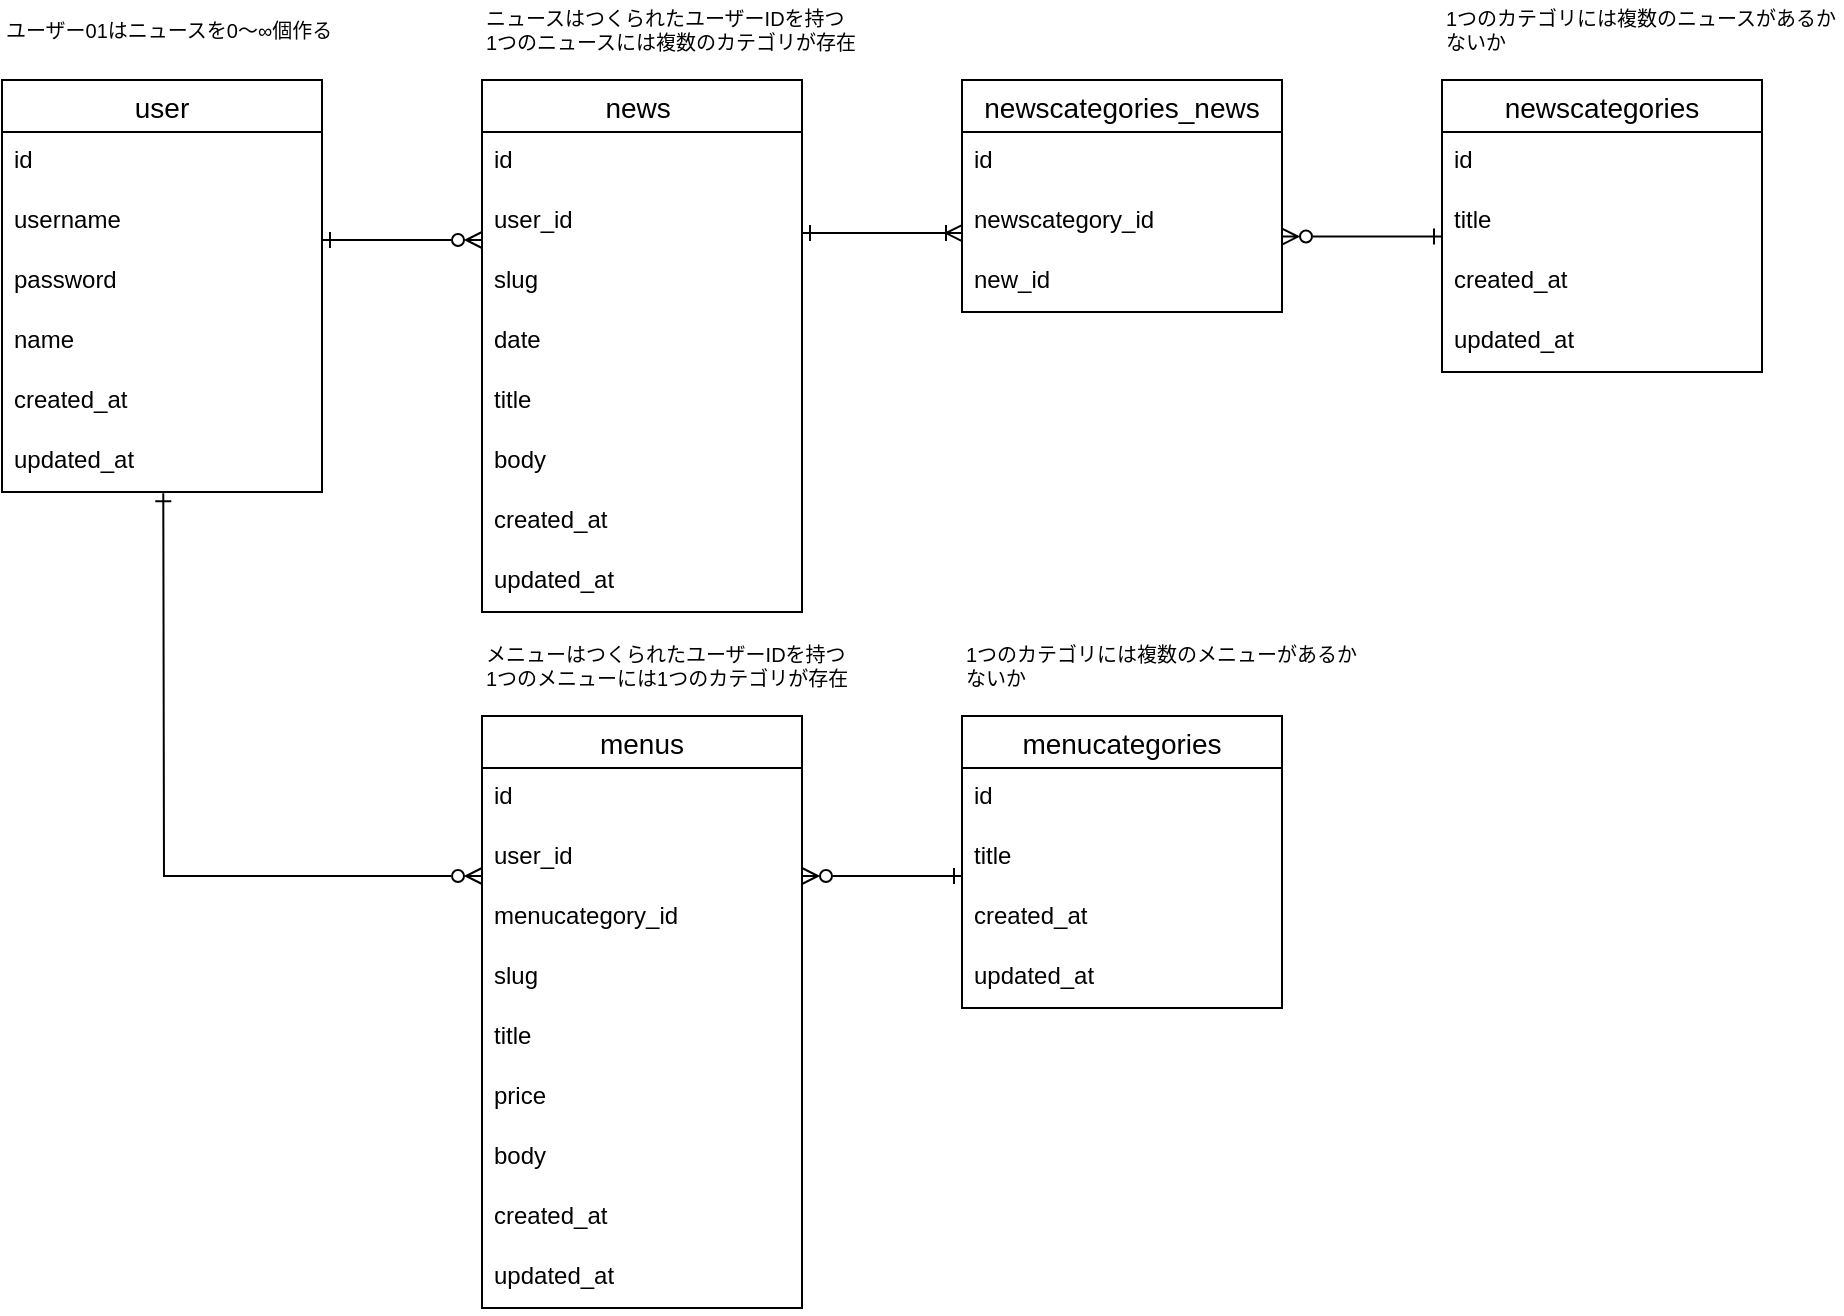<mxfile>
    <diagram id="kdcc8JVmQqpFeqGUEapT" name="Page-1">
        <mxGraphModel dx="1004" dy="591" grid="1" gridSize="10" guides="1" tooltips="1" connect="1" arrows="1" fold="1" page="1" pageScale="1" pageWidth="1169" pageHeight="827" math="0" shadow="0">
            <root>
                <mxCell id="0"/>
                <mxCell id="1" parent="0"/>
                <mxCell id="28" value="user" style="swimlane;fontStyle=0;childLayout=stackLayout;horizontal=1;startSize=26;horizontalStack=0;resizeParent=1;resizeParentMax=0;resizeLast=0;collapsible=1;marginBottom=0;align=center;fontSize=14;" parent="1" vertex="1">
                    <mxGeometry x="40" y="82" width="160" height="206" as="geometry"/>
                </mxCell>
                <mxCell id="29" value="id" style="text;strokeColor=none;fillColor=none;spacingLeft=4;spacingRight=4;overflow=hidden;rotatable=0;points=[[0,0.5],[1,0.5]];portConstraint=eastwest;fontSize=12;" parent="28" vertex="1">
                    <mxGeometry y="26" width="160" height="30" as="geometry"/>
                </mxCell>
                <mxCell id="30" value="username" style="text;strokeColor=none;fillColor=none;spacingLeft=4;spacingRight=4;overflow=hidden;rotatable=0;points=[[0,0.5],[1,0.5]];portConstraint=eastwest;fontSize=12;" parent="28" vertex="1">
                    <mxGeometry y="56" width="160" height="30" as="geometry"/>
                </mxCell>
                <mxCell id="43" value="password" style="text;strokeColor=none;fillColor=none;spacingLeft=4;spacingRight=4;overflow=hidden;rotatable=0;points=[[0,0.5],[1,0.5]];portConstraint=eastwest;fontSize=12;" parent="28" vertex="1">
                    <mxGeometry y="86" width="160" height="30" as="geometry"/>
                </mxCell>
                <mxCell id="44" value="name" style="text;strokeColor=none;fillColor=none;spacingLeft=4;spacingRight=4;overflow=hidden;rotatable=0;points=[[0,0.5],[1,0.5]];portConstraint=eastwest;fontSize=12;" parent="28" vertex="1">
                    <mxGeometry y="116" width="160" height="30" as="geometry"/>
                </mxCell>
                <mxCell id="45" value="created_at" style="text;strokeColor=none;fillColor=none;spacingLeft=4;spacingRight=4;overflow=hidden;rotatable=0;points=[[0,0.5],[1,0.5]];portConstraint=eastwest;fontSize=12;" parent="28" vertex="1">
                    <mxGeometry y="146" width="160" height="30" as="geometry"/>
                </mxCell>
                <mxCell id="31" value="updated_at" style="text;strokeColor=none;fillColor=none;spacingLeft=4;spacingRight=4;overflow=hidden;rotatable=0;points=[[0,0.5],[1,0.5]];portConstraint=eastwest;fontSize=12;" parent="28" vertex="1">
                    <mxGeometry y="176" width="160" height="30" as="geometry"/>
                </mxCell>
                <mxCell id="46" value="news " style="swimlane;fontStyle=0;childLayout=stackLayout;horizontal=1;startSize=26;horizontalStack=0;resizeParent=1;resizeParentMax=0;resizeLast=0;collapsible=1;marginBottom=0;align=center;fontSize=14;" parent="1" vertex="1">
                    <mxGeometry x="280" y="82" width="160" height="266" as="geometry"/>
                </mxCell>
                <mxCell id="47" value="id" style="text;strokeColor=none;fillColor=none;spacingLeft=4;spacingRight=4;overflow=hidden;rotatable=0;points=[[0,0.5],[1,0.5]];portConstraint=eastwest;fontSize=12;" parent="46" vertex="1">
                    <mxGeometry y="26" width="160" height="30" as="geometry"/>
                </mxCell>
                <mxCell id="48" value="user_id" style="text;strokeColor=none;fillColor=none;spacingLeft=4;spacingRight=4;overflow=hidden;rotatable=0;points=[[0,0.5],[1,0.5]];portConstraint=eastwest;fontSize=12;" parent="46" vertex="1">
                    <mxGeometry y="56" width="160" height="30" as="geometry"/>
                </mxCell>
                <mxCell id="70" value="" style="endArrow=ERzeroToMany;html=1;rounded=0;startArrow=ERone;startFill=0;endFill=0;" parent="46" edge="1">
                    <mxGeometry relative="1" as="geometry">
                        <mxPoint x="-80" y="80" as="sourcePoint"/>
                        <mxPoint y="80" as="targetPoint"/>
                    </mxGeometry>
                </mxCell>
                <mxCell id="50" value="slug" style="text;strokeColor=none;fillColor=none;spacingLeft=4;spacingRight=4;overflow=hidden;rotatable=0;points=[[0,0.5],[1,0.5]];portConstraint=eastwest;fontSize=12;" parent="46" vertex="1">
                    <mxGeometry y="86" width="160" height="30" as="geometry"/>
                </mxCell>
                <mxCell id="9U2Wlga8DC7qnTpubYpR-180" value="date" style="text;strokeColor=none;fillColor=none;spacingLeft=4;spacingRight=4;overflow=hidden;rotatable=0;points=[[0,0.5],[1,0.5]];portConstraint=eastwest;fontSize=12;" parent="46" vertex="1">
                    <mxGeometry y="116" width="160" height="30" as="geometry"/>
                </mxCell>
                <mxCell id="49" value="title" style="text;strokeColor=none;fillColor=none;spacingLeft=4;spacingRight=4;overflow=hidden;rotatable=0;points=[[0,0.5],[1,0.5]];portConstraint=eastwest;fontSize=12;" parent="46" vertex="1">
                    <mxGeometry y="146" width="160" height="30" as="geometry"/>
                </mxCell>
                <mxCell id="55" value="body" style="text;strokeColor=none;fillColor=none;spacingLeft=4;spacingRight=4;overflow=hidden;rotatable=0;points=[[0,0.5],[1,0.5]];portConstraint=eastwest;fontSize=12;" parent="46" vertex="1">
                    <mxGeometry y="176" width="160" height="30" as="geometry"/>
                </mxCell>
                <mxCell id="51" value="created_at" style="text;strokeColor=none;fillColor=none;spacingLeft=4;spacingRight=4;overflow=hidden;rotatable=0;points=[[0,0.5],[1,0.5]];portConstraint=eastwest;fontSize=12;" parent="46" vertex="1">
                    <mxGeometry y="206" width="160" height="30" as="geometry"/>
                </mxCell>
                <mxCell id="52" value="updated_at" style="text;strokeColor=none;fillColor=none;spacingLeft=4;spacingRight=4;overflow=hidden;rotatable=0;points=[[0,0.5],[1,0.5]];portConstraint=eastwest;fontSize=12;" parent="46" vertex="1">
                    <mxGeometry y="236" width="160" height="30" as="geometry"/>
                </mxCell>
                <mxCell id="57" value="newscategories" style="swimlane;fontStyle=0;childLayout=stackLayout;horizontal=1;startSize=26;horizontalStack=0;resizeParent=1;resizeParentMax=0;resizeLast=0;collapsible=1;marginBottom=0;align=center;fontSize=14;" parent="1" vertex="1">
                    <mxGeometry x="760" y="82" width="160" height="146" as="geometry"/>
                </mxCell>
                <mxCell id="58" value="id" style="text;strokeColor=none;fillColor=none;spacingLeft=4;spacingRight=4;overflow=hidden;rotatable=0;points=[[0,0.5],[1,0.5]];portConstraint=eastwest;fontSize=12;" parent="57" vertex="1">
                    <mxGeometry y="26" width="160" height="30" as="geometry"/>
                </mxCell>
                <mxCell id="60" value="title" style="text;strokeColor=none;fillColor=none;spacingLeft=4;spacingRight=4;overflow=hidden;rotatable=0;points=[[0,0.5],[1,0.5]];portConstraint=eastwest;fontSize=12;" parent="57" vertex="1">
                    <mxGeometry y="56" width="160" height="30" as="geometry"/>
                </mxCell>
                <mxCell id="63" value="created_at" style="text;strokeColor=none;fillColor=none;spacingLeft=4;spacingRight=4;overflow=hidden;rotatable=0;points=[[0,0.5],[1,0.5]];portConstraint=eastwest;fontSize=12;" parent="57" vertex="1">
                    <mxGeometry y="86" width="160" height="30" as="geometry"/>
                </mxCell>
                <mxCell id="64" value="updated_at" style="text;strokeColor=none;fillColor=none;spacingLeft=4;spacingRight=4;overflow=hidden;rotatable=0;points=[[0,0.5],[1,0.5]];portConstraint=eastwest;fontSize=12;" parent="57" vertex="1">
                    <mxGeometry y="116" width="160" height="30" as="geometry"/>
                </mxCell>
                <mxCell id="65" value="newscategories_news" style="swimlane;fontStyle=0;childLayout=stackLayout;horizontal=1;startSize=26;horizontalStack=0;resizeParent=1;resizeParentMax=0;resizeLast=0;collapsible=1;marginBottom=0;align=center;fontSize=14;" parent="1" vertex="1">
                    <mxGeometry x="520" y="82" width="160" height="116" as="geometry"/>
                </mxCell>
                <mxCell id="66" value="id" style="text;strokeColor=none;fillColor=none;spacingLeft=4;spacingRight=4;overflow=hidden;rotatable=0;points=[[0,0.5],[1,0.5]];portConstraint=eastwest;fontSize=12;" parent="65" vertex="1">
                    <mxGeometry y="26" width="160" height="30" as="geometry"/>
                </mxCell>
                <mxCell id="67" value="newscategory_id" style="text;strokeColor=none;fillColor=none;spacingLeft=4;spacingRight=4;overflow=hidden;rotatable=0;points=[[0,0.5],[1,0.5]];portConstraint=eastwest;fontSize=12;" parent="65" vertex="1">
                    <mxGeometry y="56" width="160" height="30" as="geometry"/>
                </mxCell>
                <mxCell id="68" value="new_id" style="text;strokeColor=none;fillColor=none;spacingLeft=4;spacingRight=4;overflow=hidden;rotatable=0;points=[[0,0.5],[1,0.5]];portConstraint=eastwest;fontSize=12;" parent="65" vertex="1">
                    <mxGeometry y="86" width="160" height="30" as="geometry"/>
                </mxCell>
                <mxCell id="76" value="" style="endArrow=ERoneToMany;html=1;rounded=0;startArrow=ERone;startFill=0;endFill=0;" parent="1" edge="1">
                    <mxGeometry relative="1" as="geometry">
                        <mxPoint x="440" y="158.55" as="sourcePoint"/>
                        <mxPoint x="520" y="158.55" as="targetPoint"/>
                    </mxGeometry>
                </mxCell>
                <mxCell id="78" value="" style="endArrow=ERone;html=1;rounded=0;startArrow=ERzeroToMany;startFill=0;endFill=0;" parent="1" edge="1">
                    <mxGeometry relative="1" as="geometry">
                        <mxPoint x="680" y="160.27" as="sourcePoint"/>
                        <mxPoint x="760" y="160.27" as="targetPoint"/>
                    </mxGeometry>
                </mxCell>
                <mxCell id="80" value="ユーザー01はニュースを0〜∞個作る" style="text;html=1;strokeColor=none;fillColor=none;align=left;verticalAlign=middle;whiteSpace=wrap;rounded=0;fontSize=10;" parent="1" vertex="1">
                    <mxGeometry x="40" y="42" width="200" height="30" as="geometry"/>
                </mxCell>
                <mxCell id="81" value="ニュースはつくられたユーザーIDを持つ&lt;br&gt;1つのニュースには複数のカテゴリが存在" style="text;html=1;strokeColor=none;fillColor=none;align=left;verticalAlign=middle;whiteSpace=wrap;rounded=0;fontSize=10;" parent="1" vertex="1">
                    <mxGeometry x="280" y="42" width="200" height="30" as="geometry"/>
                </mxCell>
                <mxCell id="178" value="1つのカテゴリには複数のニュースがあるかないか" style="text;html=1;strokeColor=none;fillColor=none;align=left;verticalAlign=middle;whiteSpace=wrap;rounded=0;fontSize=10;" parent="1" vertex="1">
                    <mxGeometry x="760" y="42" width="200" height="30" as="geometry"/>
                </mxCell>
                <mxCell id="H9qHvP96Ang9gYt4fTjs-178" value="menus" style="swimlane;fontStyle=0;childLayout=stackLayout;horizontal=1;startSize=26;horizontalStack=0;resizeParent=1;resizeParentMax=0;resizeLast=0;collapsible=1;marginBottom=0;align=center;fontSize=14;" parent="1" vertex="1">
                    <mxGeometry x="280" y="400" width="160" height="296" as="geometry"/>
                </mxCell>
                <mxCell id="H9qHvP96Ang9gYt4fTjs-179" value="id" style="text;strokeColor=none;fillColor=none;spacingLeft=4;spacingRight=4;overflow=hidden;rotatable=0;points=[[0,0.5],[1,0.5]];portConstraint=eastwest;fontSize=12;" parent="H9qHvP96Ang9gYt4fTjs-178" vertex="1">
                    <mxGeometry y="26" width="160" height="30" as="geometry"/>
                </mxCell>
                <mxCell id="H9qHvP96Ang9gYt4fTjs-180" value="user_id" style="text;strokeColor=none;fillColor=none;spacingLeft=4;spacingRight=4;overflow=hidden;rotatable=0;points=[[0,0.5],[1,0.5]];portConstraint=eastwest;fontSize=12;" parent="H9qHvP96Ang9gYt4fTjs-178" vertex="1">
                    <mxGeometry y="56" width="160" height="30" as="geometry"/>
                </mxCell>
                <mxCell id="H9qHvP96Ang9gYt4fTjs-187" value="menucategory_id" style="text;strokeColor=none;fillColor=none;spacingLeft=4;spacingRight=4;overflow=hidden;rotatable=0;points=[[0,0.5],[1,0.5]];portConstraint=eastwest;fontSize=12;" parent="H9qHvP96Ang9gYt4fTjs-178" vertex="1">
                    <mxGeometry y="86" width="160" height="30" as="geometry"/>
                </mxCell>
                <mxCell id="H9qHvP96Ang9gYt4fTjs-181" value="" style="endArrow=ERzeroToMany;html=1;rounded=0;startArrow=ERone;startFill=0;endFill=0;edgeStyle=elbowEdgeStyle;exitX=0.504;exitY=1.022;exitDx=0;exitDy=0;exitPerimeter=0;" parent="H9qHvP96Ang9gYt4fTjs-178" source="31" edge="1">
                    <mxGeometry relative="1" as="geometry">
                        <mxPoint x="-80" y="80" as="sourcePoint"/>
                        <mxPoint y="80" as="targetPoint"/>
                        <Array as="points">
                            <mxPoint x="-159" y="70"/>
                        </Array>
                    </mxGeometry>
                </mxCell>
                <mxCell id="H9qHvP96Ang9gYt4fTjs-183" value="slug" style="text;strokeColor=none;fillColor=none;spacingLeft=4;spacingRight=4;overflow=hidden;rotatable=0;points=[[0,0.5],[1,0.5]];portConstraint=eastwest;fontSize=12;" parent="H9qHvP96Ang9gYt4fTjs-178" vertex="1">
                    <mxGeometry y="116" width="160" height="30" as="geometry"/>
                </mxCell>
                <mxCell id="H9qHvP96Ang9gYt4fTjs-182" value="title" style="text;strokeColor=none;fillColor=none;spacingLeft=4;spacingRight=4;overflow=hidden;rotatable=0;points=[[0,0.5],[1,0.5]];portConstraint=eastwest;fontSize=12;" parent="H9qHvP96Ang9gYt4fTjs-178" vertex="1">
                    <mxGeometry y="146" width="160" height="30" as="geometry"/>
                </mxCell>
                <mxCell id="9U2Wlga8DC7qnTpubYpR-181" value="price" style="text;strokeColor=none;fillColor=none;spacingLeft=4;spacingRight=4;overflow=hidden;rotatable=0;points=[[0,0.5],[1,0.5]];portConstraint=eastwest;fontSize=12;" parent="H9qHvP96Ang9gYt4fTjs-178" vertex="1">
                    <mxGeometry y="176" width="160" height="30" as="geometry"/>
                </mxCell>
                <mxCell id="H9qHvP96Ang9gYt4fTjs-184" value="body" style="text;strokeColor=none;fillColor=none;spacingLeft=4;spacingRight=4;overflow=hidden;rotatable=0;points=[[0,0.5],[1,0.5]];portConstraint=eastwest;fontSize=12;" parent="H9qHvP96Ang9gYt4fTjs-178" vertex="1">
                    <mxGeometry y="206" width="160" height="30" as="geometry"/>
                </mxCell>
                <mxCell id="H9qHvP96Ang9gYt4fTjs-185" value="created_at" style="text;strokeColor=none;fillColor=none;spacingLeft=4;spacingRight=4;overflow=hidden;rotatable=0;points=[[0,0.5],[1,0.5]];portConstraint=eastwest;fontSize=12;" parent="H9qHvP96Ang9gYt4fTjs-178" vertex="1">
                    <mxGeometry y="236" width="160" height="30" as="geometry"/>
                </mxCell>
                <mxCell id="H9qHvP96Ang9gYt4fTjs-186" value="updated_at" style="text;strokeColor=none;fillColor=none;spacingLeft=4;spacingRight=4;overflow=hidden;rotatable=0;points=[[0,0.5],[1,0.5]];portConstraint=eastwest;fontSize=12;" parent="H9qHvP96Ang9gYt4fTjs-178" vertex="1">
                    <mxGeometry y="266" width="160" height="30" as="geometry"/>
                </mxCell>
                <mxCell id="H9qHvP96Ang9gYt4fTjs-188" value="menucategories" style="swimlane;fontStyle=0;childLayout=stackLayout;horizontal=1;startSize=26;horizontalStack=0;resizeParent=1;resizeParentMax=0;resizeLast=0;collapsible=1;marginBottom=0;align=center;fontSize=14;" parent="1" vertex="1">
                    <mxGeometry x="520" y="400" width="160" height="146" as="geometry"/>
                </mxCell>
                <mxCell id="H9qHvP96Ang9gYt4fTjs-189" value="id" style="text;strokeColor=none;fillColor=none;spacingLeft=4;spacingRight=4;overflow=hidden;rotatable=0;points=[[0,0.5],[1,0.5]];portConstraint=eastwest;fontSize=12;" parent="H9qHvP96Ang9gYt4fTjs-188" vertex="1">
                    <mxGeometry y="26" width="160" height="30" as="geometry"/>
                </mxCell>
                <mxCell id="H9qHvP96Ang9gYt4fTjs-190" value="title" style="text;strokeColor=none;fillColor=none;spacingLeft=4;spacingRight=4;overflow=hidden;rotatable=0;points=[[0,0.5],[1,0.5]];portConstraint=eastwest;fontSize=12;" parent="H9qHvP96Ang9gYt4fTjs-188" vertex="1">
                    <mxGeometry y="56" width="160" height="30" as="geometry"/>
                </mxCell>
                <mxCell id="H9qHvP96Ang9gYt4fTjs-191" value="created_at" style="text;strokeColor=none;fillColor=none;spacingLeft=4;spacingRight=4;overflow=hidden;rotatable=0;points=[[0,0.5],[1,0.5]];portConstraint=eastwest;fontSize=12;" parent="H9qHvP96Ang9gYt4fTjs-188" vertex="1">
                    <mxGeometry y="86" width="160" height="30" as="geometry"/>
                </mxCell>
                <mxCell id="H9qHvP96Ang9gYt4fTjs-192" value="updated_at" style="text;strokeColor=none;fillColor=none;spacingLeft=4;spacingRight=4;overflow=hidden;rotatable=0;points=[[0,0.5],[1,0.5]];portConstraint=eastwest;fontSize=12;" parent="H9qHvP96Ang9gYt4fTjs-188" vertex="1">
                    <mxGeometry y="116" width="160" height="30" as="geometry"/>
                </mxCell>
                <mxCell id="H9qHvP96Ang9gYt4fTjs-193" value="" style="endArrow=ERone;html=1;rounded=0;startArrow=ERzeroToMany;startFill=0;endFill=0;" parent="1" edge="1">
                    <mxGeometry relative="1" as="geometry">
                        <mxPoint x="440" y="480.0" as="sourcePoint"/>
                        <mxPoint x="520" y="480.0" as="targetPoint"/>
                    </mxGeometry>
                </mxCell>
                <mxCell id="H9qHvP96Ang9gYt4fTjs-195" value="メニューはつくられたユーザーIDを持つ&lt;br&gt;1つのメニューには1つのカテゴリが存在" style="text;html=1;strokeColor=none;fillColor=none;align=left;verticalAlign=middle;whiteSpace=wrap;rounded=0;fontSize=10;" parent="1" vertex="1">
                    <mxGeometry x="280" y="360" width="200" height="30" as="geometry"/>
                </mxCell>
                <mxCell id="H9qHvP96Ang9gYt4fTjs-196" value="1つのカテゴリには複数のメニューがあるかないか" style="text;html=1;strokeColor=none;fillColor=none;align=left;verticalAlign=middle;whiteSpace=wrap;rounded=0;fontSize=10;" parent="1" vertex="1">
                    <mxGeometry x="520" y="360" width="200" height="30" as="geometry"/>
                </mxCell>
            </root>
        </mxGraphModel>
    </diagram>
    <diagram id="ikfWCYnNcNKLLfthWZx-" name="Page-2">
        <mxGraphModel dx="1004" dy="591" grid="1" gridSize="10" guides="1" tooltips="1" connect="1" arrows="1" fold="1" page="1" pageScale="1" pageWidth="1169" pageHeight="827" math="0" shadow="0">
            <root>
                <mxCell id="5RBKL91T9zg0o027TH-Y-0"/>
                <mxCell id="5RBKL91T9zg0o027TH-Y-1" parent="5RBKL91T9zg0o027TH-Y-0"/>
                <mxCell id="dF7GDVKlNf8g9HDKJQfL-7" style="edgeStyle=orthogonalEdgeStyle;html=1;exitX=1;exitY=0.25;exitDx=0;exitDy=0;entryX=0;entryY=0.25;entryDx=0;entryDy=0;fontSize=10;startArrow=none;startFill=0;endArrow=none;endFill=0;" parent="5RBKL91T9zg0o027TH-Y-1" source="5RBKL91T9zg0o027TH-Y-4" target="5RBKL91T9zg0o027TH-Y-8" edge="1">
                    <mxGeometry relative="1" as="geometry"/>
                </mxCell>
                <mxCell id="5RBKL91T9zg0o027TH-Y-4" value="トップ" style="swimlane;fontStyle=0;childLayout=stackLayout;horizontal=1;startSize=26;horizontalStack=0;resizeParent=1;resizeParentMax=0;resizeLast=0;collapsible=1;marginBottom=0;align=center;fontSize=14;" parent="5RBKL91T9zg0o027TH-Y-1" vertex="1">
                    <mxGeometry x="40" y="40" width="160" height="56" as="geometry"/>
                </mxCell>
                <mxCell id="5RBKL91T9zg0o027TH-Y-5" value="/" style="text;strokeColor=none;fillColor=none;spacingLeft=4;spacingRight=4;overflow=hidden;rotatable=0;points=[[0,0.5],[1,0.5]];portConstraint=eastwest;fontSize=12;" parent="5RBKL91T9zg0o027TH-Y-4" vertex="1">
                    <mxGeometry y="26" width="160" height="30" as="geometry"/>
                </mxCell>
                <mxCell id="5RBKL91T9zg0o027TH-Y-8" value="ニュース一覧" style="swimlane;fontStyle=0;childLayout=stackLayout;horizontal=1;startSize=26;horizontalStack=0;resizeParent=1;resizeParentMax=0;resizeLast=0;collapsible=1;marginBottom=0;align=center;fontSize=14;" parent="5RBKL91T9zg0o027TH-Y-1" vertex="1">
                    <mxGeometry x="280" y="40" width="160" height="56" as="geometry"/>
                </mxCell>
                <mxCell id="5RBKL91T9zg0o027TH-Y-9" value="/news" style="text;strokeColor=none;fillColor=none;spacingLeft=4;spacingRight=4;overflow=hidden;rotatable=0;points=[[0,0.5],[1,0.5]];portConstraint=eastwest;fontSize=12;" parent="5RBKL91T9zg0o027TH-Y-8" vertex="1">
                    <mxGeometry y="26" width="160" height="30" as="geometry"/>
                </mxCell>
                <mxCell id="dF7GDVKlNf8g9HDKJQfL-9" style="rounded=0;html=1;exitX=0;exitY=0.25;exitDx=0;exitDy=0;entryX=1;entryY=0.25;entryDx=0;entryDy=0;fontSize=10;startArrow=none;startFill=0;endArrow=none;endFill=0;" parent="5RBKL91T9zg0o027TH-Y-1" source="5RBKL91T9zg0o027TH-Y-10" target="5RBKL91T9zg0o027TH-Y-8" edge="1">
                    <mxGeometry relative="1" as="geometry"/>
                </mxCell>
                <mxCell id="5RBKL91T9zg0o027TH-Y-10" value="ニュース詳細" style="swimlane;fontStyle=0;childLayout=stackLayout;horizontal=1;startSize=26;horizontalStack=0;resizeParent=1;resizeParentMax=0;resizeLast=0;collapsible=1;marginBottom=0;align=center;fontSize=14;" parent="5RBKL91T9zg0o027TH-Y-1" vertex="1">
                    <mxGeometry x="520" y="40" width="160" height="56" as="geometry"/>
                </mxCell>
                <mxCell id="5RBKL91T9zg0o027TH-Y-11" value="/news/XXX" style="text;strokeColor=none;fillColor=none;spacingLeft=4;spacingRight=4;overflow=hidden;rotatable=0;points=[[0,0.5],[1,0.5]];portConstraint=eastwest;fontSize=12;" parent="5RBKL91T9zg0o027TH-Y-10" vertex="1">
                    <mxGeometry y="26" width="160" height="30" as="geometry"/>
                </mxCell>
                <mxCell id="dF7GDVKlNf8g9HDKJQfL-8" style="edgeStyle=orthogonalEdgeStyle;html=1;exitX=0;exitY=0.25;exitDx=0;exitDy=0;entryX=1;entryY=0.25;entryDx=0;entryDy=0;fontSize=10;startArrow=none;startFill=0;endArrow=none;endFill=0;rounded=0;" parent="5RBKL91T9zg0o027TH-Y-1" source="dF7GDVKlNf8g9HDKJQfL-0" target="5RBKL91T9zg0o027TH-Y-4" edge="1">
                    <mxGeometry relative="1" as="geometry"/>
                </mxCell>
                <mxCell id="dF7GDVKlNf8g9HDKJQfL-0" value="メニュー一覧" style="swimlane;fontStyle=0;childLayout=stackLayout;horizontal=1;startSize=26;horizontalStack=0;resizeParent=1;resizeParentMax=0;resizeLast=0;collapsible=1;marginBottom=0;align=center;fontSize=14;" parent="5RBKL91T9zg0o027TH-Y-1" vertex="1">
                    <mxGeometry x="280" y="160" width="160" height="56" as="geometry"/>
                </mxCell>
                <mxCell id="dF7GDVKlNf8g9HDKJQfL-1" value="/menus" style="text;strokeColor=none;fillColor=none;spacingLeft=4;spacingRight=4;overflow=hidden;rotatable=0;points=[[0,0.5],[1,0.5]];portConstraint=eastwest;fontSize=12;" parent="dF7GDVKlNf8g9HDKJQfL-0" vertex="1">
                    <mxGeometry y="26" width="160" height="30" as="geometry"/>
                </mxCell>
            </root>
        </mxGraphModel>
    </diagram>
</mxfile>